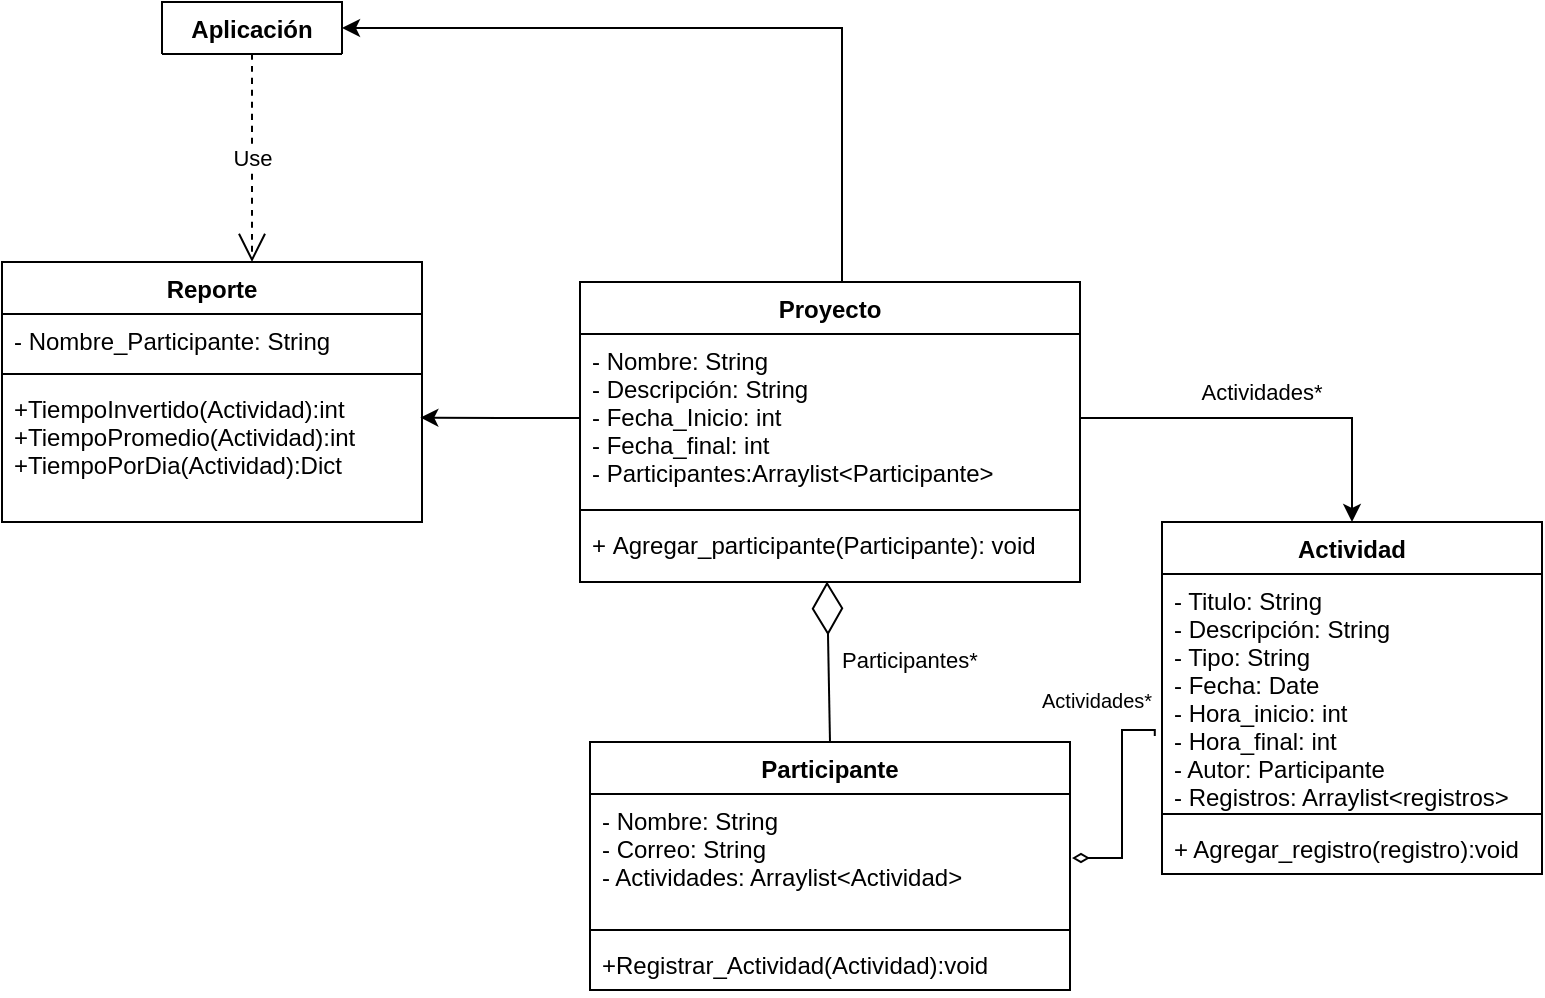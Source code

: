 <mxfile version="16.6.4" type="github">
  <diagram id="incmQxMKSfGl5wKCG0BV" name="Page-1">
    <mxGraphModel dx="1038" dy="571" grid="1" gridSize="10" guides="1" tooltips="1" connect="1" arrows="1" fold="1" page="1" pageScale="1" pageWidth="827" pageHeight="1169" math="0" shadow="0">
      <root>
        <mxCell id="0" />
        <mxCell id="1" parent="0" />
        <mxCell id="XddrjZvcEHtdNuk61_eD-15" value="Actividad" style="swimlane;fontStyle=1;align=center;verticalAlign=top;childLayout=stackLayout;horizontal=1;startSize=26;horizontalStack=0;resizeParent=1;resizeParentMax=0;resizeLast=0;collapsible=1;marginBottom=0;" parent="1" vertex="1">
          <mxGeometry x="600" y="360" width="190" height="176" as="geometry" />
        </mxCell>
        <mxCell id="XddrjZvcEHtdNuk61_eD-16" value="- Titulo: String &#xa;- Descripción: String&#xa;- Tipo: String&#xa;- Fecha: Date&#xa;- Hora_inicio: int&#xa;- Hora_final: int&#xa;- Autor: Participante&#xa;- Registros: Arraylist&lt;registros&gt;" style="text;strokeColor=none;fillColor=none;align=left;verticalAlign=top;spacingLeft=4;spacingRight=4;overflow=hidden;rotatable=0;points=[[0,0.5],[1,0.5]];portConstraint=eastwest;" parent="XddrjZvcEHtdNuk61_eD-15" vertex="1">
          <mxGeometry y="26" width="190" height="116" as="geometry" />
        </mxCell>
        <mxCell id="XddrjZvcEHtdNuk61_eD-17" value="" style="line;strokeWidth=1;fillColor=none;align=left;verticalAlign=middle;spacingTop=-1;spacingLeft=3;spacingRight=3;rotatable=0;labelPosition=right;points=[];portConstraint=eastwest;" parent="XddrjZvcEHtdNuk61_eD-15" vertex="1">
          <mxGeometry y="142" width="190" height="8" as="geometry" />
        </mxCell>
        <mxCell id="XddrjZvcEHtdNuk61_eD-18" value="+ Agregar_registro(registro):void" style="text;strokeColor=none;fillColor=none;align=left;verticalAlign=top;spacingLeft=4;spacingRight=4;overflow=hidden;rotatable=0;points=[[0,0.5],[1,0.5]];portConstraint=eastwest;" parent="XddrjZvcEHtdNuk61_eD-15" vertex="1">
          <mxGeometry y="150" width="190" height="26" as="geometry" />
        </mxCell>
        <mxCell id="XddrjZvcEHtdNuk61_eD-19" value="Reporte" style="swimlane;fontStyle=1;align=center;verticalAlign=top;childLayout=stackLayout;horizontal=1;startSize=26;horizontalStack=0;resizeParent=1;resizeParentMax=0;resizeLast=0;collapsible=1;marginBottom=0;" parent="1" vertex="1">
          <mxGeometry x="20" y="230" width="210" height="130" as="geometry" />
        </mxCell>
        <mxCell id="XddrjZvcEHtdNuk61_eD-20" value="- Nombre_Participante: String" style="text;strokeColor=none;fillColor=none;align=left;verticalAlign=top;spacingLeft=4;spacingRight=4;overflow=hidden;rotatable=0;points=[[0,0.5],[1,0.5]];portConstraint=eastwest;" parent="XddrjZvcEHtdNuk61_eD-19" vertex="1">
          <mxGeometry y="26" width="210" height="26" as="geometry" />
        </mxCell>
        <mxCell id="XddrjZvcEHtdNuk61_eD-21" value="" style="line;strokeWidth=1;fillColor=none;align=left;verticalAlign=middle;spacingTop=-1;spacingLeft=3;spacingRight=3;rotatable=0;labelPosition=right;points=[];portConstraint=eastwest;" parent="XddrjZvcEHtdNuk61_eD-19" vertex="1">
          <mxGeometry y="52" width="210" height="8" as="geometry" />
        </mxCell>
        <mxCell id="XddrjZvcEHtdNuk61_eD-22" value="+TiempoInvertido(Actividad):int&#xa;+TiempoPromedio(Actividad):int&#xa;+TiempoPorDia(Actividad):Dict" style="text;strokeColor=none;fillColor=none;align=left;verticalAlign=top;spacingLeft=4;spacingRight=4;overflow=hidden;rotatable=0;points=[[0,0.5],[1,0.5]];portConstraint=eastwest;" parent="XddrjZvcEHtdNuk61_eD-19" vertex="1">
          <mxGeometry y="60" width="210" height="70" as="geometry" />
        </mxCell>
        <mxCell id="ZXk9ccuYGaarNcg2VIB--41" style="edgeStyle=orthogonalEdgeStyle;rounded=0;orthogonalLoop=1;jettySize=auto;html=1;entryX=1;entryY=0.5;entryDx=0;entryDy=0;" edge="1" parent="1" source="ZXk9ccuYGaarNcg2VIB--42" target="ZXk9ccuYGaarNcg2VIB--51">
          <mxGeometry relative="1" as="geometry">
            <Array as="points">
              <mxPoint x="440" y="113" />
            </Array>
          </mxGeometry>
        </mxCell>
        <mxCell id="ZXk9ccuYGaarNcg2VIB--42" value="Proyecto" style="swimlane;fontStyle=1;align=center;verticalAlign=top;childLayout=stackLayout;horizontal=1;startSize=26;horizontalStack=0;resizeParent=1;resizeParentMax=0;resizeLast=0;collapsible=1;marginBottom=0;" vertex="1" parent="1">
          <mxGeometry x="309" y="240" width="250" height="150" as="geometry">
            <mxRectangle x="289" y="220" width="80" height="26" as="alternateBounds" />
          </mxGeometry>
        </mxCell>
        <mxCell id="ZXk9ccuYGaarNcg2VIB--43" value="- Nombre: String&#xa;- Descripción: String&#xa;- Fecha_Inicio: int&#xa;- Fecha_final: int&#xa;- Participantes:Arraylist&lt;Participante&gt;" style="text;strokeColor=none;fillColor=none;align=left;verticalAlign=top;spacingLeft=4;spacingRight=4;overflow=hidden;rotatable=0;points=[[0,0.5],[1,0.5]];portConstraint=eastwest;" vertex="1" parent="ZXk9ccuYGaarNcg2VIB--42">
          <mxGeometry y="26" width="250" height="84" as="geometry" />
        </mxCell>
        <mxCell id="ZXk9ccuYGaarNcg2VIB--44" value="" style="line;strokeWidth=1;fillColor=none;align=left;verticalAlign=middle;spacingTop=-1;spacingLeft=3;spacingRight=3;rotatable=0;labelPosition=right;points=[];portConstraint=eastwest;" vertex="1" parent="ZXk9ccuYGaarNcg2VIB--42">
          <mxGeometry y="110" width="250" height="8" as="geometry" />
        </mxCell>
        <mxCell id="ZXk9ccuYGaarNcg2VIB--45" value="+ Agregar_participante(Participante): void" style="text;strokeColor=none;fillColor=none;align=left;verticalAlign=top;spacingLeft=4;spacingRight=4;overflow=hidden;rotatable=0;points=[[0,0.5],[1,0.5]];portConstraint=eastwest;" vertex="1" parent="ZXk9ccuYGaarNcg2VIB--42">
          <mxGeometry y="118" width="250" height="32" as="geometry" />
        </mxCell>
        <mxCell id="ZXk9ccuYGaarNcg2VIB--46" value="Participante" style="swimlane;fontStyle=1;align=center;verticalAlign=top;childLayout=stackLayout;horizontal=1;startSize=26;horizontalStack=0;resizeParent=1;resizeParentMax=0;resizeLast=0;collapsible=1;marginBottom=0;" vertex="1" parent="1">
          <mxGeometry x="314" y="470" width="240" height="124" as="geometry">
            <mxRectangle x="289" y="450" width="100" height="26" as="alternateBounds" />
          </mxGeometry>
        </mxCell>
        <mxCell id="ZXk9ccuYGaarNcg2VIB--47" value="-  Nombre: String&#xa;- Correo: String&#xa;- Actividades: Arraylist&lt;Actividad&gt;" style="text;strokeColor=none;fillColor=none;align=left;verticalAlign=top;spacingLeft=4;spacingRight=4;overflow=hidden;rotatable=0;points=[[0,0.5],[1,0.5]];portConstraint=eastwest;" vertex="1" parent="ZXk9ccuYGaarNcg2VIB--46">
          <mxGeometry y="26" width="240" height="64" as="geometry" />
        </mxCell>
        <mxCell id="ZXk9ccuYGaarNcg2VIB--48" value="" style="line;strokeWidth=1;fillColor=none;align=left;verticalAlign=middle;spacingTop=-1;spacingLeft=3;spacingRight=3;rotatable=0;labelPosition=right;points=[];portConstraint=eastwest;" vertex="1" parent="ZXk9ccuYGaarNcg2VIB--46">
          <mxGeometry y="90" width="240" height="8" as="geometry" />
        </mxCell>
        <mxCell id="ZXk9ccuYGaarNcg2VIB--49" value="+Registrar_Actividad(Actividad):void" style="text;strokeColor=none;fillColor=none;align=left;verticalAlign=top;spacingLeft=4;spacingRight=4;overflow=hidden;rotatable=0;points=[[0,0.5],[1,0.5]];portConstraint=eastwest;" vertex="1" parent="ZXk9ccuYGaarNcg2VIB--46">
          <mxGeometry y="98" width="240" height="26" as="geometry" />
        </mxCell>
        <mxCell id="ZXk9ccuYGaarNcg2VIB--51" value="Aplicación" style="swimlane;fontStyle=1;align=center;verticalAlign=top;childLayout=stackLayout;horizontal=1;startSize=26;horizontalStack=0;resizeParent=1;resizeParentMax=0;resizeLast=0;collapsible=1;marginBottom=0;" vertex="1" collapsed="1" parent="1">
          <mxGeometry x="100" y="100" width="90" height="26" as="geometry">
            <mxRectangle x="50" y="260" width="160" height="70" as="alternateBounds" />
          </mxGeometry>
        </mxCell>
        <mxCell id="ZXk9ccuYGaarNcg2VIB--52" value="" style="line;strokeWidth=1;fillColor=none;align=left;verticalAlign=middle;spacingTop=-1;spacingLeft=3;spacingRight=3;rotatable=0;labelPosition=right;points=[];portConstraint=eastwest;" vertex="1" parent="ZXk9ccuYGaarNcg2VIB--51">
          <mxGeometry y="26" width="160" height="44" as="geometry" />
        </mxCell>
        <mxCell id="ZXk9ccuYGaarNcg2VIB--53" value="" style="endArrow=diamondThin;endFill=0;endSize=24;html=1;curved=1;exitX=0.5;exitY=0;exitDx=0;exitDy=0;entryX=0.494;entryY=0.993;entryDx=0;entryDy=0;entryPerimeter=0;" edge="1" parent="1" source="ZXk9ccuYGaarNcg2VIB--46" target="ZXk9ccuYGaarNcg2VIB--45">
          <mxGeometry width="160" relative="1" as="geometry">
            <mxPoint x="270" y="610" as="sourcePoint" />
            <mxPoint x="420" y="390" as="targetPoint" />
          </mxGeometry>
        </mxCell>
        <mxCell id="ZXk9ccuYGaarNcg2VIB--54" value="Use" style="endArrow=open;endSize=12;dashed=1;html=1;curved=1;exitX=0.5;exitY=1;exitDx=0;exitDy=0;" edge="1" parent="1" source="ZXk9ccuYGaarNcg2VIB--51">
          <mxGeometry width="160" relative="1" as="geometry">
            <mxPoint x="340" y="350" as="sourcePoint" />
            <mxPoint x="145" y="230" as="targetPoint" />
          </mxGeometry>
        </mxCell>
        <mxCell id="ZXk9ccuYGaarNcg2VIB--56" style="edgeStyle=orthogonalEdgeStyle;rounded=0;orthogonalLoop=1;jettySize=auto;html=1;entryX=0.5;entryY=0;entryDx=0;entryDy=0;" edge="1" parent="1" source="ZXk9ccuYGaarNcg2VIB--43" target="XddrjZvcEHtdNuk61_eD-15">
          <mxGeometry relative="1" as="geometry">
            <mxPoint x="715" y="380" as="targetPoint" />
          </mxGeometry>
        </mxCell>
        <mxCell id="ZXk9ccuYGaarNcg2VIB--57" style="edgeStyle=orthogonalEdgeStyle;rounded=0;orthogonalLoop=1;jettySize=auto;html=1;endArrow=diamondThin;endFill=0;strokeWidth=1;targetPerimeterSpacing=1;startArrow=none;exitX=-0.019;exitY=0.698;exitDx=0;exitDy=0;exitPerimeter=0;" edge="1" parent="1" target="ZXk9ccuYGaarNcg2VIB--47" source="XddrjZvcEHtdNuk61_eD-16">
          <mxGeometry relative="1" as="geometry">
            <mxPoint x="620" y="464" as="sourcePoint" />
            <Array as="points">
              <mxPoint x="596" y="464" />
              <mxPoint x="580" y="464" />
              <mxPoint x="580" y="528" />
            </Array>
          </mxGeometry>
        </mxCell>
        <mxCell id="ZXk9ccuYGaarNcg2VIB--58" value="Participantes*&#xa;" style="text;strokeColor=none;fillColor=none;align=left;verticalAlign=middle;spacingLeft=4;spacingRight=4;overflow=hidden;points=[[0,0.5],[1,0.5]];portConstraint=eastwest;rotatable=0;fontSize=11;" vertex="1" parent="1">
          <mxGeometry x="434" y="420" width="80" height="30" as="geometry" />
        </mxCell>
        <mxCell id="ZXk9ccuYGaarNcg2VIB--60" value="Actividades*" style="text;html=1;strokeColor=none;fillColor=none;align=center;verticalAlign=middle;whiteSpace=wrap;rounded=0;fontSize=11;" vertex="1" parent="1">
          <mxGeometry x="620" y="280" width="60" height="30" as="geometry" />
        </mxCell>
        <mxCell id="ZXk9ccuYGaarNcg2VIB--59" value="Actividades*&#xa;" style="text;strokeColor=none;fillColor=none;align=left;verticalAlign=middle;spacingLeft=4;spacingRight=4;overflow=hidden;points=[[0,0.5],[1,0.5]];portConstraint=eastwest;rotatable=0;fontSize=10;" vertex="1" parent="1">
          <mxGeometry x="534" y="442" width="66" height="12" as="geometry" />
        </mxCell>
        <mxCell id="ZXk9ccuYGaarNcg2VIB--62" style="edgeStyle=orthogonalEdgeStyle;rounded=0;orthogonalLoop=1;jettySize=auto;html=1;entryX=0.996;entryY=0.254;entryDx=0;entryDy=0;entryPerimeter=0;" edge="1" parent="1" source="ZXk9ccuYGaarNcg2VIB--43" target="XddrjZvcEHtdNuk61_eD-22">
          <mxGeometry relative="1" as="geometry" />
        </mxCell>
      </root>
    </mxGraphModel>
  </diagram>
</mxfile>
